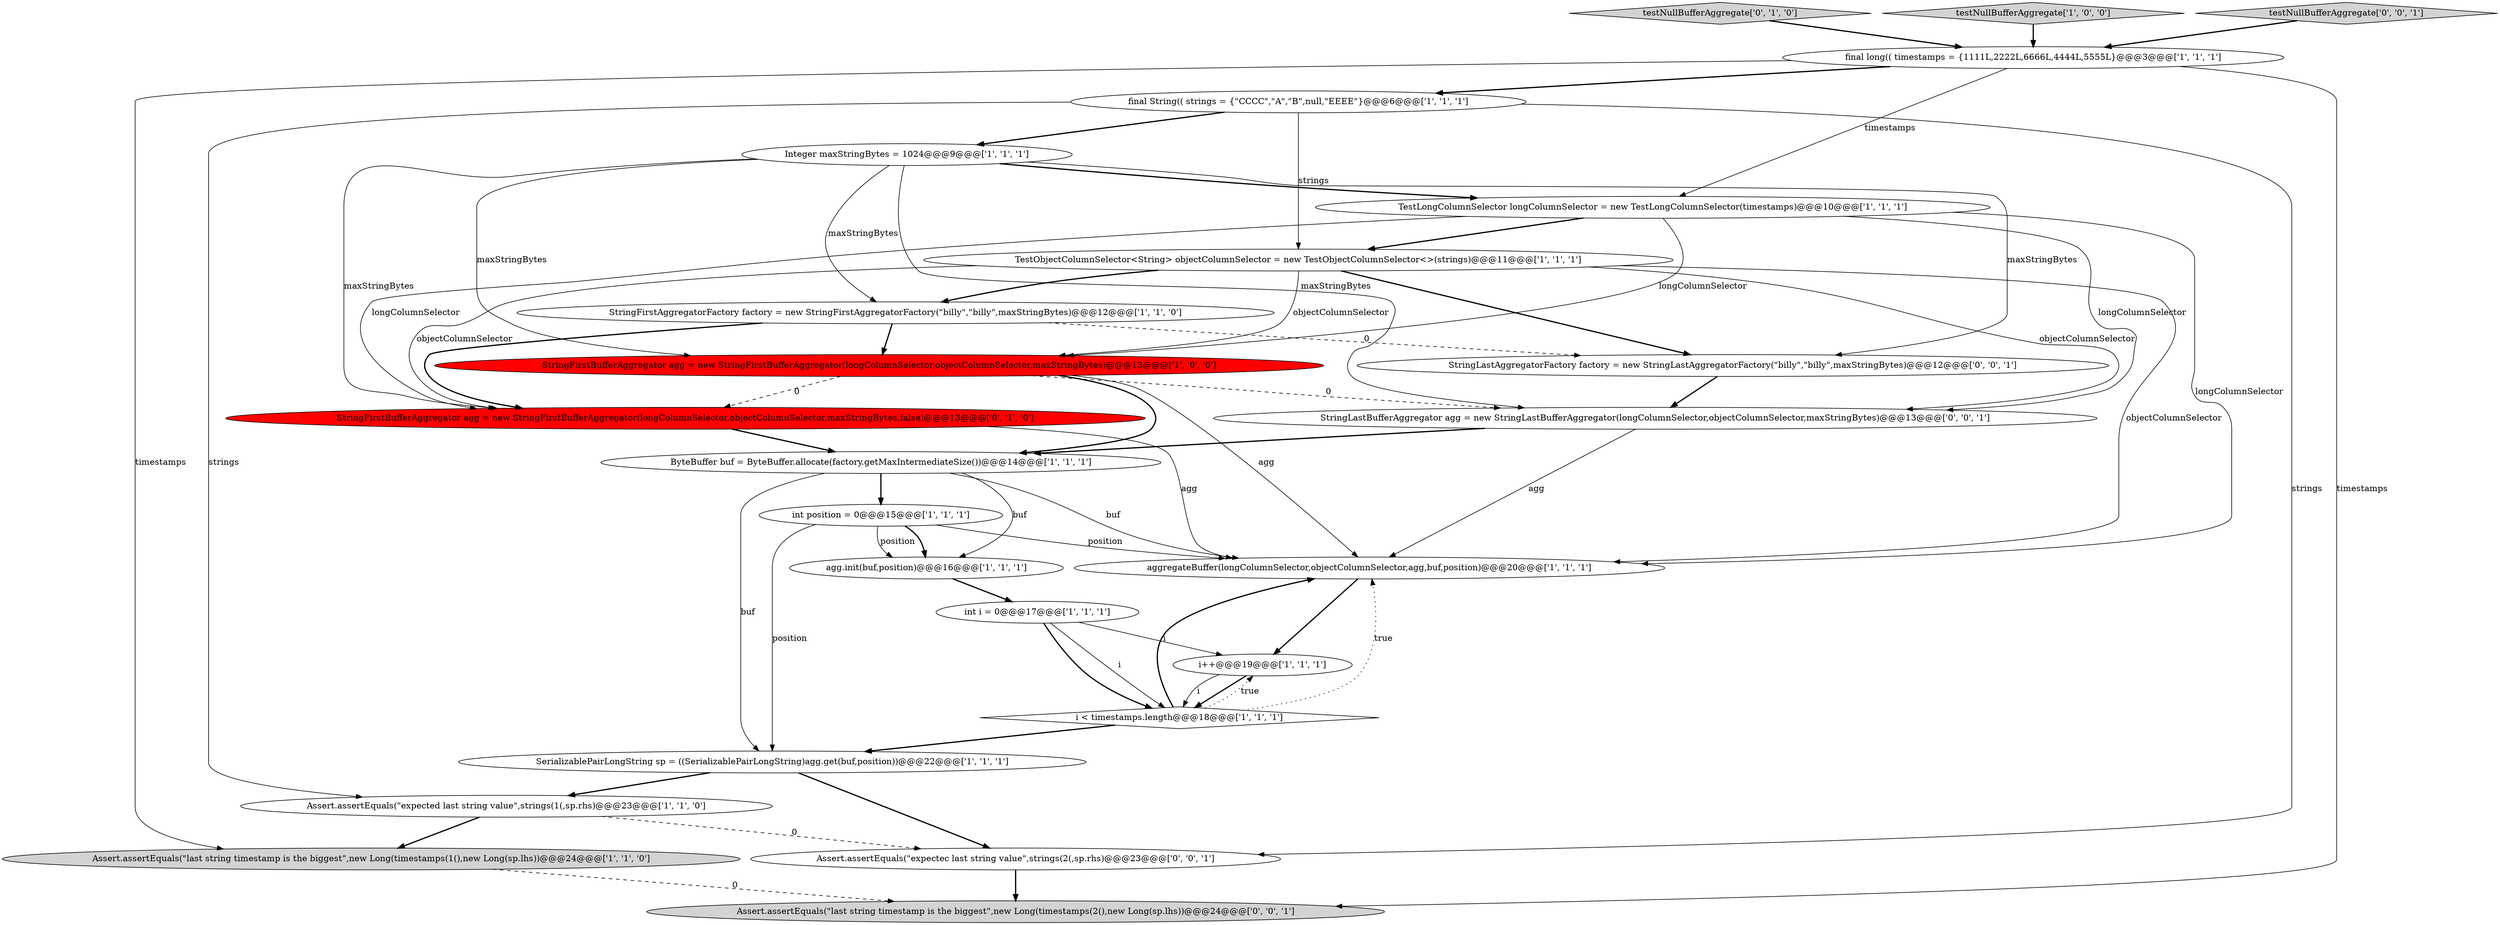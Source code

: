 digraph {
8 [style = filled, label = "Integer maxStringBytes = 1024@@@9@@@['1', '1', '1']", fillcolor = white, shape = ellipse image = "AAA0AAABBB1BBB"];
14 [style = filled, label = "SerializablePairLongString sp = ((SerializablePairLongString)agg.get(buf,position))@@@22@@@['1', '1', '1']", fillcolor = white, shape = ellipse image = "AAA0AAABBB1BBB"];
19 [style = filled, label = "testNullBufferAggregate['0', '1', '0']", fillcolor = lightgray, shape = diamond image = "AAA0AAABBB2BBB"];
10 [style = filled, label = "aggregateBuffer(longColumnSelector,objectColumnSelector,agg,buf,position)@@@20@@@['1', '1', '1']", fillcolor = white, shape = ellipse image = "AAA0AAABBB1BBB"];
24 [style = filled, label = "StringLastAggregatorFactory factory = new StringLastAggregatorFactory(\"billy\",\"billy\",maxStringBytes)@@@12@@@['0', '0', '1']", fillcolor = white, shape = ellipse image = "AAA0AAABBB3BBB"];
0 [style = filled, label = "TestObjectColumnSelector<String> objectColumnSelector = new TestObjectColumnSelector<>(strings)@@@11@@@['1', '1', '1']", fillcolor = white, shape = ellipse image = "AAA0AAABBB1BBB"];
5 [style = filled, label = "Assert.assertEquals(\"expected last string value\",strings(1(,sp.rhs)@@@23@@@['1', '1', '0']", fillcolor = white, shape = ellipse image = "AAA0AAABBB1BBB"];
18 [style = filled, label = "StringFirstBufferAggregator agg = new StringFirstBufferAggregator(longColumnSelector,objectColumnSelector,maxStringBytes,false)@@@13@@@['0', '1', '0']", fillcolor = red, shape = ellipse image = "AAA1AAABBB2BBB"];
12 [style = filled, label = "int position = 0@@@15@@@['1', '1', '1']", fillcolor = white, shape = ellipse image = "AAA0AAABBB1BBB"];
4 [style = filled, label = "testNullBufferAggregate['1', '0', '0']", fillcolor = lightgray, shape = diamond image = "AAA0AAABBB1BBB"];
7 [style = filled, label = "StringFirstBufferAggregator agg = new StringFirstBufferAggregator(longColumnSelector,objectColumnSelector,maxStringBytes)@@@13@@@['1', '0', '0']", fillcolor = red, shape = ellipse image = "AAA1AAABBB1BBB"];
6 [style = filled, label = "final long(( timestamps = {1111L,2222L,6666L,4444L,5555L}@@@3@@@['1', '1', '1']", fillcolor = white, shape = ellipse image = "AAA0AAABBB1BBB"];
23 [style = filled, label = "Assert.assertEquals(\"expectec last string value\",strings(2(,sp.rhs)@@@23@@@['0', '0', '1']", fillcolor = white, shape = ellipse image = "AAA0AAABBB3BBB"];
15 [style = filled, label = "i++@@@19@@@['1', '1', '1']", fillcolor = white, shape = ellipse image = "AAA0AAABBB1BBB"];
13 [style = filled, label = "Assert.assertEquals(\"last string timestamp is the biggest\",new Long(timestamps(1(),new Long(sp.lhs))@@@24@@@['1', '1', '0']", fillcolor = lightgray, shape = ellipse image = "AAA0AAABBB1BBB"];
2 [style = filled, label = "final String(( strings = {\"CCCC\",\"A\",\"B\",null,\"EEEE\"}@@@6@@@['1', '1', '1']", fillcolor = white, shape = ellipse image = "AAA0AAABBB1BBB"];
17 [style = filled, label = "i < timestamps.length@@@18@@@['1', '1', '1']", fillcolor = white, shape = diamond image = "AAA0AAABBB1BBB"];
20 [style = filled, label = "StringLastBufferAggregator agg = new StringLastBufferAggregator(longColumnSelector,objectColumnSelector,maxStringBytes)@@@13@@@['0', '0', '1']", fillcolor = white, shape = ellipse image = "AAA0AAABBB3BBB"];
11 [style = filled, label = "StringFirstAggregatorFactory factory = new StringFirstAggregatorFactory(\"billy\",\"billy\",maxStringBytes)@@@12@@@['1', '1', '0']", fillcolor = white, shape = ellipse image = "AAA0AAABBB1BBB"];
16 [style = filled, label = "agg.init(buf,position)@@@16@@@['1', '1', '1']", fillcolor = white, shape = ellipse image = "AAA0AAABBB1BBB"];
21 [style = filled, label = "Assert.assertEquals(\"last string timestamp is the biggest\",new Long(timestamps(2(),new Long(sp.lhs))@@@24@@@['0', '0', '1']", fillcolor = lightgray, shape = ellipse image = "AAA0AAABBB3BBB"];
3 [style = filled, label = "ByteBuffer buf = ByteBuffer.allocate(factory.getMaxIntermediateSize())@@@14@@@['1', '1', '1']", fillcolor = white, shape = ellipse image = "AAA0AAABBB1BBB"];
22 [style = filled, label = "testNullBufferAggregate['0', '0', '1']", fillcolor = lightgray, shape = diamond image = "AAA0AAABBB3BBB"];
9 [style = filled, label = "int i = 0@@@17@@@['1', '1', '1']", fillcolor = white, shape = ellipse image = "AAA0AAABBB1BBB"];
1 [style = filled, label = "TestLongColumnSelector longColumnSelector = new TestLongColumnSelector(timestamps)@@@10@@@['1', '1', '1']", fillcolor = white, shape = ellipse image = "AAA0AAABBB1BBB"];
17->10 [style = bold, label=""];
18->10 [style = solid, label="agg"];
18->3 [style = bold, label=""];
6->13 [style = solid, label="timestamps"];
0->10 [style = solid, label="objectColumnSelector"];
7->10 [style = solid, label="agg"];
10->15 [style = bold, label=""];
7->18 [style = dashed, label="0"];
1->18 [style = solid, label="longColumnSelector"];
1->20 [style = solid, label="longColumnSelector"];
4->6 [style = bold, label=""];
5->23 [style = dashed, label="0"];
6->21 [style = solid, label="timestamps"];
9->17 [style = solid, label="i"];
7->20 [style = dashed, label="0"];
0->11 [style = bold, label=""];
3->10 [style = solid, label="buf"];
9->17 [style = bold, label=""];
12->16 [style = bold, label=""];
1->0 [style = bold, label=""];
20->3 [style = bold, label=""];
3->12 [style = bold, label=""];
12->14 [style = solid, label="position"];
19->6 [style = bold, label=""];
3->14 [style = solid, label="buf"];
9->15 [style = solid, label="i"];
7->3 [style = bold, label=""];
11->18 [style = bold, label=""];
2->0 [style = solid, label="strings"];
2->23 [style = solid, label="strings"];
6->2 [style = bold, label=""];
24->20 [style = bold, label=""];
8->11 [style = solid, label="maxStringBytes"];
15->17 [style = solid, label="i"];
8->1 [style = bold, label=""];
8->18 [style = solid, label="maxStringBytes"];
17->10 [style = dotted, label="true"];
8->20 [style = solid, label="maxStringBytes"];
15->17 [style = bold, label=""];
6->1 [style = solid, label="timestamps"];
17->15 [style = dotted, label="true"];
13->21 [style = dashed, label="0"];
14->23 [style = bold, label=""];
23->21 [style = bold, label=""];
17->14 [style = bold, label=""];
1->10 [style = solid, label="longColumnSelector"];
3->16 [style = solid, label="buf"];
5->13 [style = bold, label=""];
0->24 [style = bold, label=""];
20->10 [style = solid, label="agg"];
11->24 [style = dashed, label="0"];
12->16 [style = solid, label="position"];
0->7 [style = solid, label="objectColumnSelector"];
8->24 [style = solid, label="maxStringBytes"];
0->20 [style = solid, label="objectColumnSelector"];
2->5 [style = solid, label="strings"];
8->7 [style = solid, label="maxStringBytes"];
12->10 [style = solid, label="position"];
16->9 [style = bold, label=""];
11->7 [style = bold, label=""];
1->7 [style = solid, label="longColumnSelector"];
2->8 [style = bold, label=""];
22->6 [style = bold, label=""];
14->5 [style = bold, label=""];
0->18 [style = solid, label="objectColumnSelector"];
}
